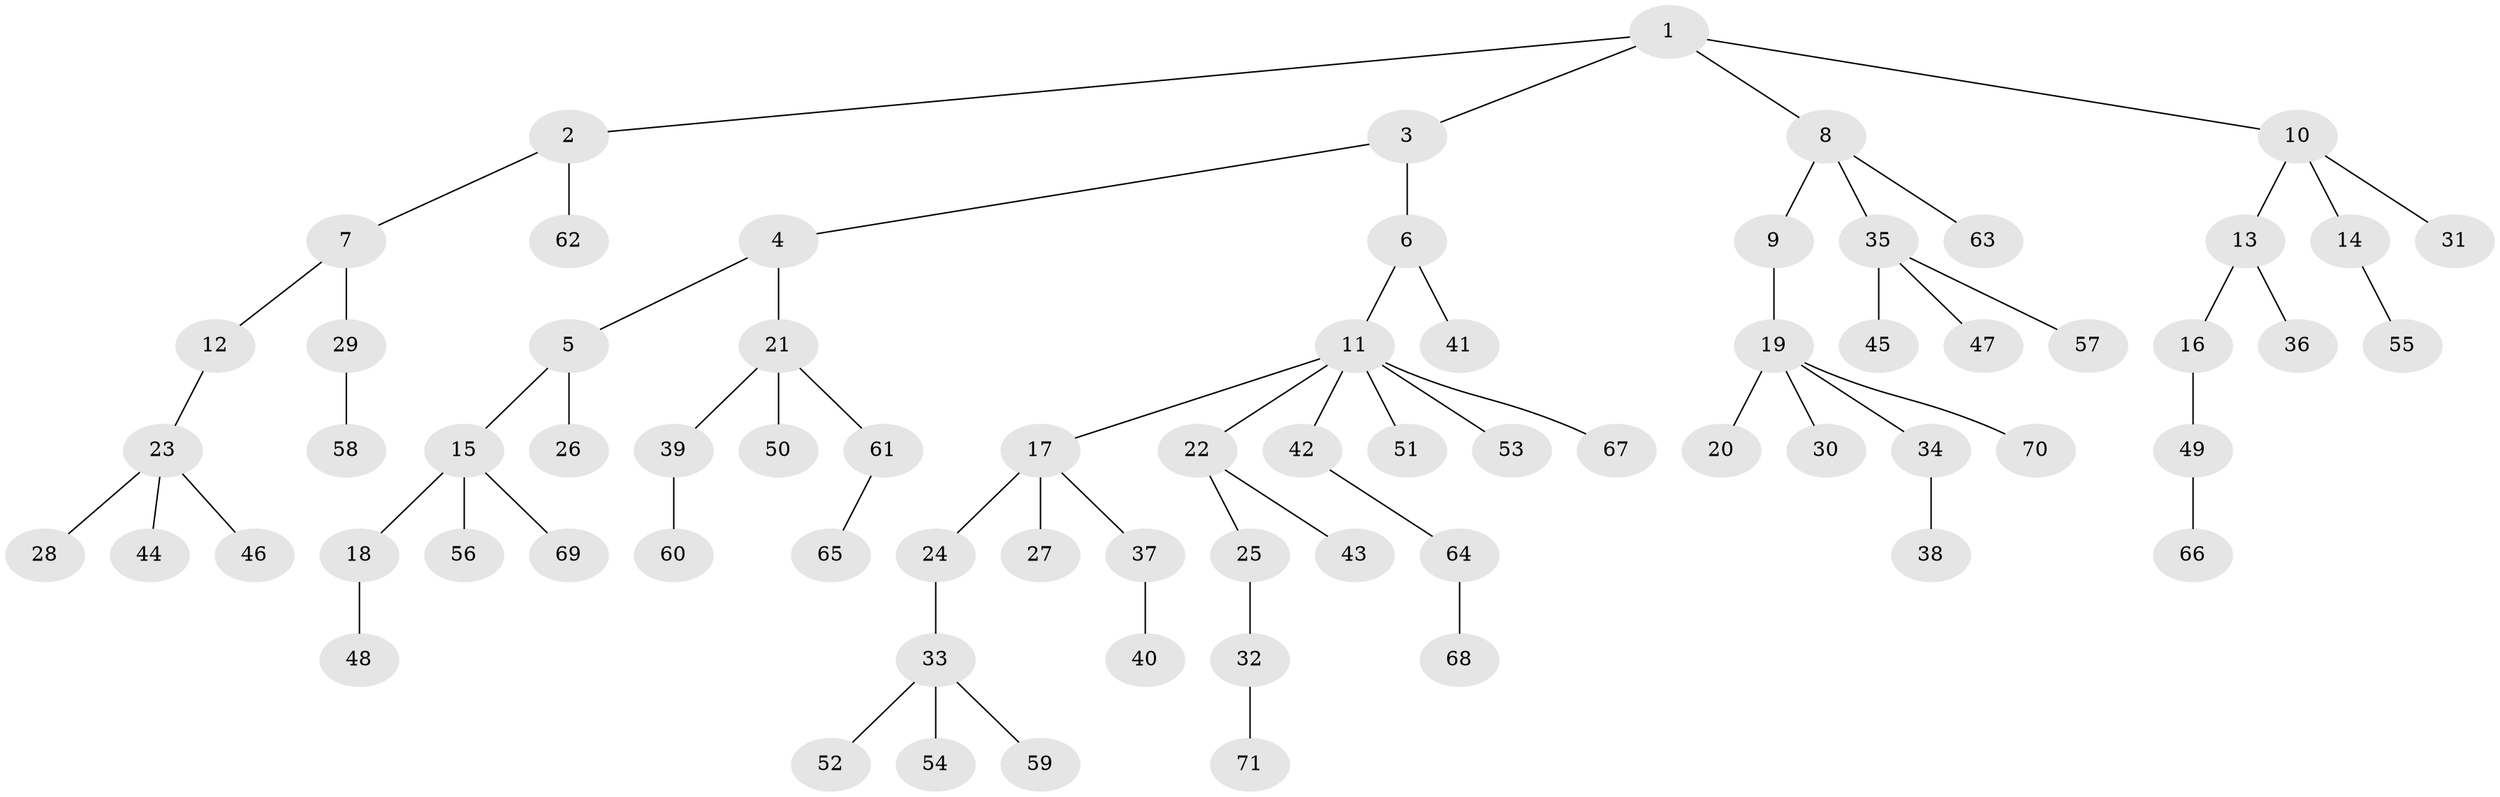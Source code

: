 // original degree distribution, {5: 0.0423728813559322, 4: 0.09322033898305085, 3: 0.11864406779661017, 1: 0.5338983050847458, 8: 0.00847457627118644, 2: 0.19491525423728814, 6: 0.00847457627118644}
// Generated by graph-tools (version 1.1) at 2025/51/03/04/25 22:51:46]
// undirected, 71 vertices, 70 edges
graph export_dot {
  node [color=gray90,style=filled];
  1;
  2;
  3;
  4;
  5;
  6;
  7;
  8;
  9;
  10;
  11;
  12;
  13;
  14;
  15;
  16;
  17;
  18;
  19;
  20;
  21;
  22;
  23;
  24;
  25;
  26;
  27;
  28;
  29;
  30;
  31;
  32;
  33;
  34;
  35;
  36;
  37;
  38;
  39;
  40;
  41;
  42;
  43;
  44;
  45;
  46;
  47;
  48;
  49;
  50;
  51;
  52;
  53;
  54;
  55;
  56;
  57;
  58;
  59;
  60;
  61;
  62;
  63;
  64;
  65;
  66;
  67;
  68;
  69;
  70;
  71;
  1 -- 2 [weight=1.0];
  1 -- 3 [weight=1.0];
  1 -- 8 [weight=1.0];
  1 -- 10 [weight=1.0];
  2 -- 7 [weight=1.0];
  2 -- 62 [weight=1.0];
  3 -- 4 [weight=1.0];
  3 -- 6 [weight=1.0];
  4 -- 5 [weight=1.0];
  4 -- 21 [weight=1.0];
  5 -- 15 [weight=1.0];
  5 -- 26 [weight=1.0];
  6 -- 11 [weight=1.0];
  6 -- 41 [weight=1.0];
  7 -- 12 [weight=1.0];
  7 -- 29 [weight=1.0];
  8 -- 9 [weight=1.0];
  8 -- 35 [weight=1.0];
  8 -- 63 [weight=1.0];
  9 -- 19 [weight=1.0];
  10 -- 13 [weight=1.0];
  10 -- 14 [weight=1.0];
  10 -- 31 [weight=1.0];
  11 -- 17 [weight=1.0];
  11 -- 22 [weight=1.0];
  11 -- 42 [weight=1.0];
  11 -- 51 [weight=1.0];
  11 -- 53 [weight=1.0];
  11 -- 67 [weight=1.0];
  12 -- 23 [weight=1.0];
  13 -- 16 [weight=1.0];
  13 -- 36 [weight=1.0];
  14 -- 55 [weight=1.0];
  15 -- 18 [weight=1.0];
  15 -- 56 [weight=1.0];
  15 -- 69 [weight=1.0];
  16 -- 49 [weight=1.0];
  17 -- 24 [weight=1.0];
  17 -- 27 [weight=2.0];
  17 -- 37 [weight=1.0];
  18 -- 48 [weight=1.0];
  19 -- 20 [weight=1.0];
  19 -- 30 [weight=1.0];
  19 -- 34 [weight=1.0];
  19 -- 70 [weight=1.0];
  21 -- 39 [weight=1.0];
  21 -- 50 [weight=1.0];
  21 -- 61 [weight=1.0];
  22 -- 25 [weight=1.0];
  22 -- 43 [weight=1.0];
  23 -- 28 [weight=1.0];
  23 -- 44 [weight=1.0];
  23 -- 46 [weight=1.0];
  24 -- 33 [weight=1.0];
  25 -- 32 [weight=1.0];
  29 -- 58 [weight=1.0];
  32 -- 71 [weight=1.0];
  33 -- 52 [weight=1.0];
  33 -- 54 [weight=1.0];
  33 -- 59 [weight=1.0];
  34 -- 38 [weight=1.0];
  35 -- 45 [weight=1.0];
  35 -- 47 [weight=1.0];
  35 -- 57 [weight=1.0];
  37 -- 40 [weight=1.0];
  39 -- 60 [weight=1.0];
  42 -- 64 [weight=1.0];
  49 -- 66 [weight=1.0];
  61 -- 65 [weight=2.0];
  64 -- 68 [weight=1.0];
}
